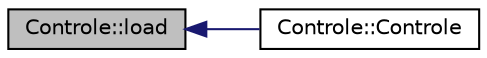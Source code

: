 digraph "Controle::load"
{
  edge [fontname="Helvetica",fontsize="10",labelfontname="Helvetica",labelfontsize="10"];
  node [fontname="Helvetica",fontsize="10",shape=record];
  rankdir="LR";
  Node33 [label="Controle::load",height=0.2,width=0.4,color="black", fillcolor="grey75", style="filled", fontcolor="black"];
  Node33 -> Node34 [dir="back",color="midnightblue",fontsize="10",style="solid",fontname="Helvetica"];
  Node34 [label="Controle::Controle",height=0.2,width=0.4,color="black", fillcolor="white", style="filled",URL="$class_controle.html#aa5ee1f77a864d9ef4b65821dff3ac4a6"];
}
